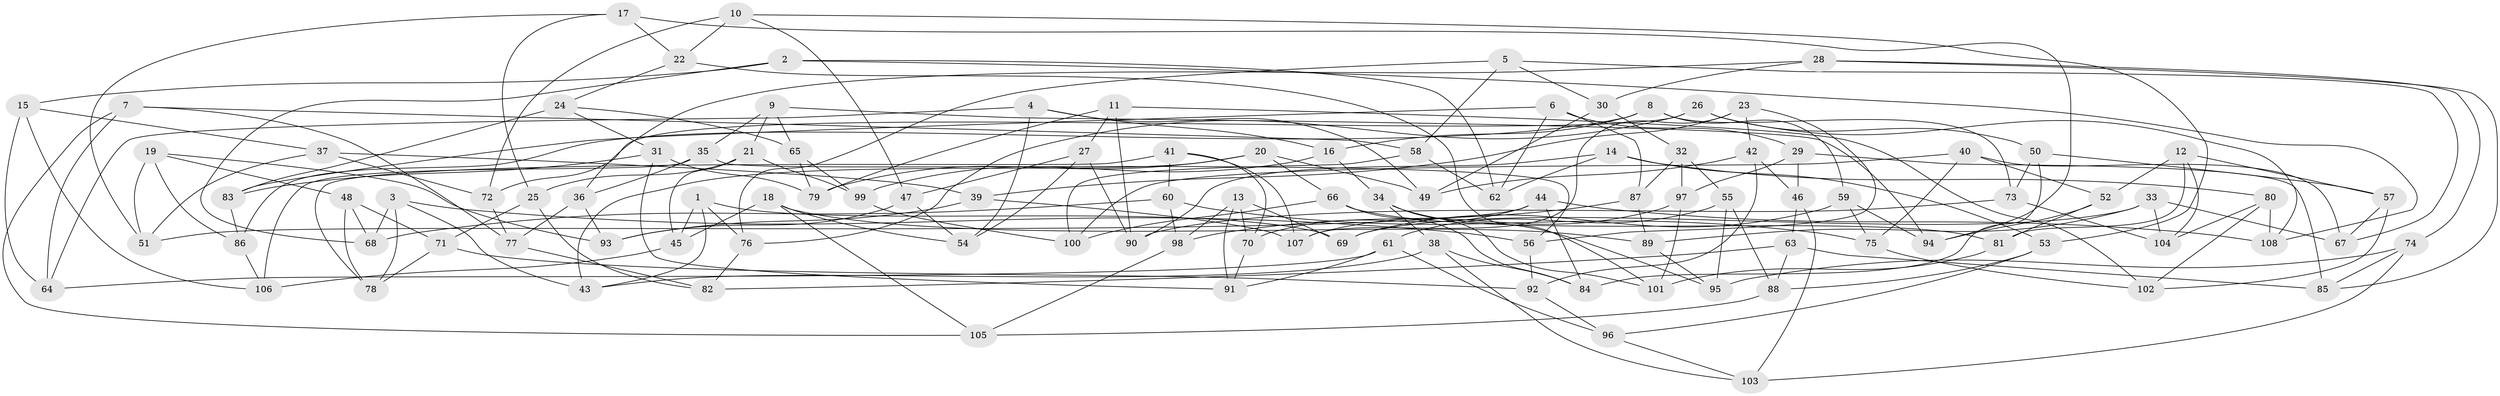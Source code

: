 // coarse degree distribution, {6: 0.5625, 4: 0.28125, 5: 0.125, 3: 0.03125}
// Generated by graph-tools (version 1.1) at 2025/52/02/27/25 19:52:28]
// undirected, 108 vertices, 216 edges
graph export_dot {
graph [start="1"]
  node [color=gray90,style=filled];
  1;
  2;
  3;
  4;
  5;
  6;
  7;
  8;
  9;
  10;
  11;
  12;
  13;
  14;
  15;
  16;
  17;
  18;
  19;
  20;
  21;
  22;
  23;
  24;
  25;
  26;
  27;
  28;
  29;
  30;
  31;
  32;
  33;
  34;
  35;
  36;
  37;
  38;
  39;
  40;
  41;
  42;
  43;
  44;
  45;
  46;
  47;
  48;
  49;
  50;
  51;
  52;
  53;
  54;
  55;
  56;
  57;
  58;
  59;
  60;
  61;
  62;
  63;
  64;
  65;
  66;
  67;
  68;
  69;
  70;
  71;
  72;
  73;
  74;
  75;
  76;
  77;
  78;
  79;
  80;
  81;
  82;
  83;
  84;
  85;
  86;
  87;
  88;
  89;
  90;
  91;
  92;
  93;
  94;
  95;
  96;
  97;
  98;
  99;
  100;
  101;
  102;
  103;
  104;
  105;
  106;
  107;
  108;
  1 -- 43;
  1 -- 69;
  1 -- 76;
  1 -- 45;
  2 -- 68;
  2 -- 62;
  2 -- 15;
  2 -- 108;
  3 -- 68;
  3 -- 56;
  3 -- 78;
  3 -- 43;
  4 -- 54;
  4 -- 64;
  4 -- 16;
  4 -- 49;
  5 -- 58;
  5 -- 67;
  5 -- 76;
  5 -- 30;
  6 -- 87;
  6 -- 83;
  6 -- 62;
  6 -- 29;
  7 -- 64;
  7 -- 77;
  7 -- 105;
  7 -- 58;
  8 -- 86;
  8 -- 16;
  8 -- 73;
  8 -- 59;
  9 -- 65;
  9 -- 21;
  9 -- 94;
  9 -- 35;
  10 -- 22;
  10 -- 72;
  10 -- 47;
  10 -- 53;
  11 -- 90;
  11 -- 102;
  11 -- 79;
  11 -- 27;
  12 -- 104;
  12 -- 81;
  12 -- 57;
  12 -- 52;
  13 -- 98;
  13 -- 70;
  13 -- 91;
  13 -- 69;
  14 -- 53;
  14 -- 62;
  14 -- 90;
  14 -- 80;
  15 -- 106;
  15 -- 37;
  15 -- 64;
  16 -- 99;
  16 -- 34;
  17 -- 25;
  17 -- 22;
  17 -- 94;
  17 -- 51;
  18 -- 89;
  18 -- 45;
  18 -- 105;
  18 -- 54;
  19 -- 51;
  19 -- 93;
  19 -- 48;
  19 -- 86;
  20 -- 43;
  20 -- 66;
  20 -- 49;
  20 -- 79;
  21 -- 45;
  21 -- 99;
  21 -- 25;
  22 -- 24;
  22 -- 101;
  23 -- 39;
  23 -- 107;
  23 -- 56;
  23 -- 42;
  24 -- 31;
  24 -- 83;
  24 -- 65;
  25 -- 82;
  25 -- 71;
  26 -- 50;
  26 -- 72;
  26 -- 108;
  26 -- 76;
  27 -- 90;
  27 -- 54;
  27 -- 47;
  28 -- 74;
  28 -- 30;
  28 -- 85;
  28 -- 36;
  29 -- 97;
  29 -- 85;
  29 -- 46;
  30 -- 49;
  30 -- 32;
  31 -- 91;
  31 -- 83;
  31 -- 79;
  32 -- 55;
  32 -- 87;
  32 -- 97;
  33 -- 104;
  33 -- 89;
  33 -- 69;
  33 -- 67;
  34 -- 95;
  34 -- 38;
  34 -- 101;
  35 -- 106;
  35 -- 36;
  35 -- 56;
  36 -- 77;
  36 -- 93;
  37 -- 72;
  37 -- 51;
  37 -- 39;
  38 -- 84;
  38 -- 103;
  38 -- 43;
  39 -- 93;
  39 -- 107;
  40 -- 75;
  40 -- 52;
  40 -- 100;
  40 -- 67;
  41 -- 60;
  41 -- 107;
  41 -- 70;
  41 -- 78;
  42 -- 92;
  42 -- 49;
  42 -- 46;
  44 -- 51;
  44 -- 108;
  44 -- 84;
  44 -- 70;
  45 -- 106;
  46 -- 63;
  46 -- 103;
  47 -- 93;
  47 -- 54;
  48 -- 68;
  48 -- 78;
  48 -- 71;
  50 -- 57;
  50 -- 84;
  50 -- 73;
  52 -- 81;
  52 -- 94;
  53 -- 88;
  53 -- 96;
  55 -- 61;
  55 -- 88;
  55 -- 95;
  56 -- 92;
  57 -- 102;
  57 -- 67;
  58 -- 100;
  58 -- 62;
  59 -- 94;
  59 -- 75;
  59 -- 69;
  60 -- 68;
  60 -- 98;
  60 -- 75;
  61 -- 91;
  61 -- 64;
  61 -- 96;
  63 -- 88;
  63 -- 85;
  63 -- 82;
  65 -- 79;
  65 -- 99;
  66 -- 100;
  66 -- 81;
  66 -- 84;
  70 -- 91;
  71 -- 92;
  71 -- 78;
  72 -- 77;
  73 -- 104;
  73 -- 90;
  74 -- 85;
  74 -- 103;
  74 -- 95;
  75 -- 102;
  76 -- 82;
  77 -- 82;
  80 -- 104;
  80 -- 108;
  80 -- 102;
  81 -- 101;
  83 -- 86;
  86 -- 106;
  87 -- 98;
  87 -- 89;
  88 -- 105;
  89 -- 95;
  92 -- 96;
  96 -- 103;
  97 -- 101;
  97 -- 107;
  98 -- 105;
  99 -- 100;
}
